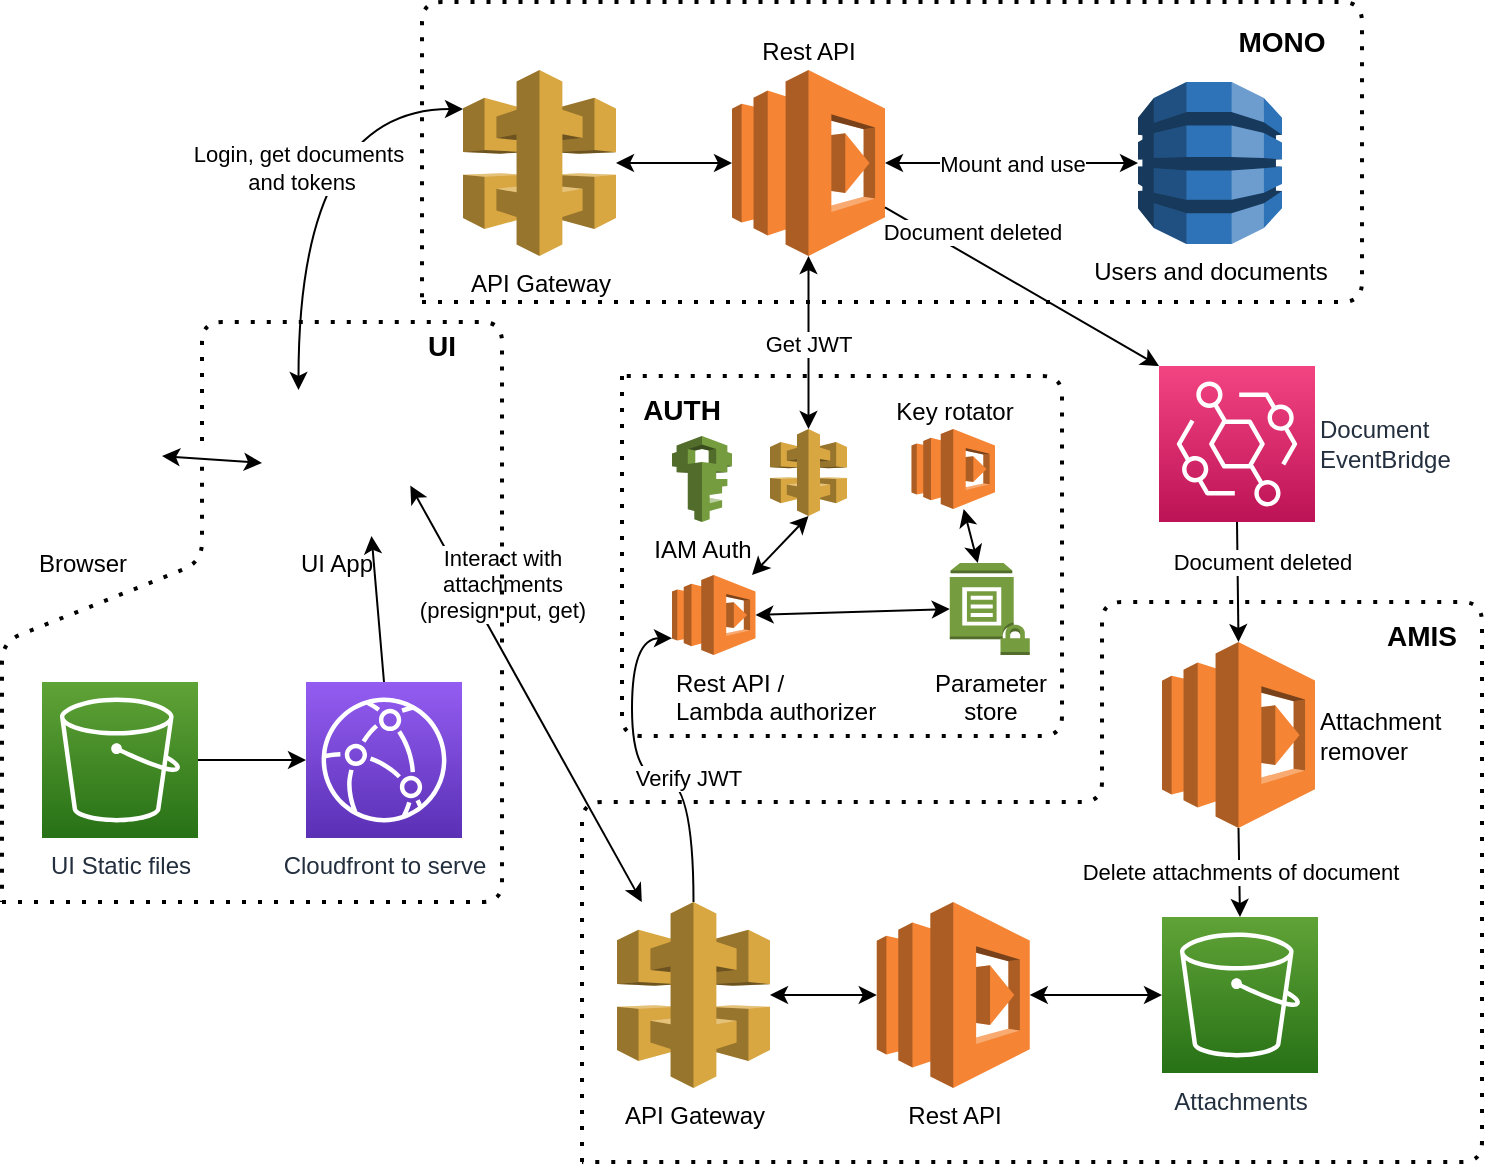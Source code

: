 <mxfile version="14.1.8" type="device"><diagram id="4nD24kyhNnZfybOpgB32" name="Page-1"><mxGraphModel dx="786" dy="1399" grid="1" gridSize="10" guides="1" tooltips="1" connect="1" arrows="1" fold="1" page="1" pageScale="1" pageWidth="1169" pageHeight="827" math="0" shadow="0"><root><mxCell id="0"/><mxCell id="1" parent="0"/><mxCell id="bThmeE2XEwV2gDHUvzQi-26" value="Mount and use" style="edgeStyle=none;rounded=0;orthogonalLoop=1;jettySize=auto;html=1;startArrow=classic;startFill=1;exitX=1;exitY=0.5;exitDx=0;exitDy=0;exitPerimeter=0;entryX=0;entryY=0.5;entryDx=0;entryDy=0;entryPerimeter=0;" parent="1" source="bThmeE2XEwV2gDHUvzQi-2" target="bThmeE2XEwV2gDHUvzQi-29" edge="1"><mxGeometry relative="1" as="geometry"><mxPoint x="550" y="191.5" as="targetPoint"/></mxGeometry></mxCell><mxCell id="bThmeE2XEwV2gDHUvzQi-47" value="Get JWT" style="rounded=0;orthogonalLoop=1;jettySize=auto;html=1;startArrow=classic;startFill=1;" parent="1" source="bThmeE2XEwV2gDHUvzQi-2" target="bThmeE2XEwV2gDHUvzQi-55" edge="1"><mxGeometry relative="1" as="geometry"/></mxCell><mxCell id="bThmeE2XEwV2gDHUvzQi-2" value="Rest API" style="outlineConnect=0;dashed=0;verticalLabelPosition=top;verticalAlign=bottom;align=center;html=1;shape=mxgraph.aws3.lambda;fillColor=#F58534;gradientColor=none;labelPosition=center;" parent="1" vertex="1"><mxGeometry x="375" y="14" width="76.5" height="93" as="geometry"/></mxCell><mxCell id="bThmeE2XEwV2gDHUvzQi-4" style="rounded=0;orthogonalLoop=1;jettySize=auto;html=1;entryX=0;entryY=0.5;entryDx=0;entryDy=0;entryPerimeter=0;startArrow=classic;startFill=1;" parent="1" source="bThmeE2XEwV2gDHUvzQi-3" target="bThmeE2XEwV2gDHUvzQi-2" edge="1"><mxGeometry relative="1" as="geometry"/></mxCell><mxCell id="bThmeE2XEwV2gDHUvzQi-7" style="edgeStyle=none;rounded=0;orthogonalLoop=1;jettySize=auto;html=1;entryX=1;entryY=0.5;entryDx=0;entryDy=0;startArrow=classic;startFill=1;exitX=0;exitY=0.5;exitDx=0;exitDy=0;" parent="1" source="bThmeE2XEwV2gDHUvzQi-37" target="bThmeE2XEwV2gDHUvzQi-36" edge="1"><mxGeometry relative="1" as="geometry"/></mxCell><mxCell id="bThmeE2XEwV2gDHUvzQi-3" value="API Gateway" style="outlineConnect=0;dashed=0;verticalLabelPosition=bottom;verticalAlign=top;align=center;html=1;shape=mxgraph.aws3.api_gateway;fillColor=#D9A741;gradientColor=none;" parent="1" vertex="1"><mxGeometry x="240.5" y="14" width="76.5" height="93" as="geometry"/></mxCell><mxCell id="bThmeE2XEwV2gDHUvzQi-19" value="Attachments" style="points=[[0,0,0],[0.25,0,0],[0.5,0,0],[0.75,0,0],[1,0,0],[0,1,0],[0.25,1,0],[0.5,1,0],[0.75,1,0],[1,1,0],[0,0.25,0],[0,0.5,0],[0,0.75,0],[1,0.25,0],[1,0.5,0],[1,0.75,0]];outlineConnect=0;fontColor=#232F3E;gradientColor=#60A337;gradientDirection=north;fillColor=#277116;strokeColor=#ffffff;dashed=0;verticalLabelPosition=bottom;verticalAlign=top;align=center;html=1;fontSize=12;fontStyle=0;aspect=fixed;shape=mxgraph.aws4.resourceIcon;resIcon=mxgraph.aws4.s3;" parent="1" vertex="1"><mxGeometry x="590" y="437.5" width="78" height="78" as="geometry"/></mxCell><mxCell id="bThmeE2XEwV2gDHUvzQi-29" value="Users and documents" style="outlineConnect=0;dashed=0;verticalLabelPosition=bottom;verticalAlign=top;align=center;html=1;shape=mxgraph.aws3.dynamo_db;fillColor=#2E73B8;gradientColor=none;" parent="1" vertex="1"><mxGeometry x="578" y="20" width="72" height="81" as="geometry"/></mxCell><mxCell id="bThmeE2XEwV2gDHUvzQi-32" value="Cloudfront to serve" style="points=[[0,0,0],[0.25,0,0],[0.5,0,0],[0.75,0,0],[1,0,0],[0,1,0],[0.25,1,0],[0.5,1,0],[0.75,1,0],[1,1,0],[0,0.25,0],[0,0.5,0],[0,0.75,0],[1,0.25,0],[1,0.5,0],[1,0.75,0]];outlineConnect=0;fontColor=#232F3E;gradientColor=#945DF2;gradientDirection=north;fillColor=#5A30B5;strokeColor=#ffffff;dashed=0;verticalLabelPosition=bottom;verticalAlign=top;align=center;html=1;fontSize=12;fontStyle=0;aspect=fixed;shape=mxgraph.aws4.resourceIcon;resIcon=mxgraph.aws4.cloudfront;" parent="1" vertex="1"><mxGeometry x="162" y="320" width="78" height="78" as="geometry"/></mxCell><mxCell id="bThmeE2XEwV2gDHUvzQi-33" value="UI Static files" style="points=[[0,0,0],[0.25,0,0],[0.5,0,0],[0.75,0,0],[1,0,0],[0,1,0],[0.25,1,0],[0.5,1,0],[0.75,1,0],[1,1,0],[0,0.25,0],[0,0.5,0],[0,0.75,0],[1,0.25,0],[1,0.5,0],[1,0.75,0]];outlineConnect=0;fontColor=#232F3E;gradientColor=#60A337;gradientDirection=north;fillColor=#277116;strokeColor=#ffffff;dashed=0;verticalLabelPosition=bottom;verticalAlign=top;align=center;html=1;fontSize=12;fontStyle=0;aspect=fixed;shape=mxgraph.aws4.resourceIcon;resIcon=mxgraph.aws4.s3;" parent="1" vertex="1"><mxGeometry x="30" y="320" width="78" height="78" as="geometry"/></mxCell><mxCell id="bThmeE2XEwV2gDHUvzQi-36" value="Browser" style="shape=image;html=1;verticalAlign=top;verticalLabelPosition=bottom;labelBackgroundColor=#ffffff;imageAspect=0;aspect=fixed;image=https://cdn1.iconfinder.com/data/icons/all_google_icons_symbols_by_carlosjj-du/128/chromium.png;align=center;" parent="1" vertex="1"><mxGeometry x="10" y="167" width="80" height="80" as="geometry"/></mxCell><mxCell id="bThmeE2XEwV2gDHUvzQi-37" value="UI App" style="shape=image;html=1;verticalAlign=top;verticalLabelPosition=bottom;labelBackgroundColor=#ffffff;imageAspect=0;aspect=fixed;image=https://cdn4.iconfinder.com/data/icons/logos-and-brands/512/367_Vuejs_logo-128.png;align=center;" parent="1" vertex="1"><mxGeometry x="140" y="174" width="73" height="73" as="geometry"/></mxCell><mxCell id="bThmeE2XEwV2gDHUvzQi-38" value="Login, get documents&lt;br&gt;&amp;nbsp;and&amp;nbsp;tokens" style="rounded=0;orthogonalLoop=1;jettySize=auto;html=1;edgeStyle=orthogonalEdgeStyle;curved=1;exitX=0.25;exitY=0;exitDx=0;exitDy=0;entryX=0;entryY=0.21;entryDx=0;entryDy=0;entryPerimeter=0;startArrow=classic;startFill=1;" parent="1" source="bThmeE2XEwV2gDHUvzQi-37" target="bThmeE2XEwV2gDHUvzQi-3" edge="1"><mxGeometry relative="1" as="geometry"><mxPoint x="120" y="126.08" as="sourcePoint"/><mxPoint x="178.5" y="126.08" as="targetPoint"/></mxGeometry></mxCell><mxCell id="bThmeE2XEwV2gDHUvzQi-39" style="rounded=0;orthogonalLoop=1;jettySize=auto;html=1;entryX=0.75;entryY=1;entryDx=0;entryDy=0;exitX=0.5;exitY=0;exitDx=0;exitDy=0;exitPerimeter=0;" parent="1" source="bThmeE2XEwV2gDHUvzQi-32" target="bThmeE2XEwV2gDHUvzQi-37" edge="1"><mxGeometry relative="1" as="geometry"><mxPoint x="240" y="270" as="sourcePoint"/><mxPoint x="298.5" y="270" as="targetPoint"/></mxGeometry></mxCell><mxCell id="bThmeE2XEwV2gDHUvzQi-40" style="rounded=0;orthogonalLoop=1;jettySize=auto;html=1;entryX=0;entryY=0.5;entryDx=0;entryDy=0;exitX=1;exitY=0.5;exitDx=0;exitDy=0;exitPerimeter=0;entryPerimeter=0;" parent="1" source="bThmeE2XEwV2gDHUvzQi-33" target="bThmeE2XEwV2gDHUvzQi-32" edge="1"><mxGeometry relative="1" as="geometry"><mxPoint x="211.0" y="330" as="sourcePoint"/><mxPoint x="184.75" y="253.5" as="targetPoint"/></mxGeometry></mxCell><mxCell id="bThmeE2XEwV2gDHUvzQi-41" value="API Gateway" style="outlineConnect=0;dashed=0;verticalLabelPosition=bottom;verticalAlign=top;align=center;html=1;shape=mxgraph.aws3.api_gateway;fillColor=#D9A741;gradientColor=none;" parent="1" vertex="1"><mxGeometry x="317.5" y="430" width="76.5" height="93" as="geometry"/></mxCell><mxCell id="bThmeE2XEwV2gDHUvzQi-42" value="Rest API" style="outlineConnect=0;dashed=0;verticalLabelPosition=bottom;verticalAlign=top;align=center;html=1;shape=mxgraph.aws3.lambda;fillColor=#F58534;gradientColor=none;labelPosition=center;" parent="1" vertex="1"><mxGeometry x="447.38" y="430" width="76.5" height="93" as="geometry"/></mxCell><mxCell id="bThmeE2XEwV2gDHUvzQi-44" value="&lt;div&gt;&lt;span&gt;Rest&amp;nbsp;&lt;/span&gt;&lt;span&gt;API /&amp;nbsp;&lt;/span&gt;&lt;/div&gt;&lt;div&gt;&lt;span&gt;Lambda authorizer&lt;/span&gt;&lt;/div&gt;" style="outlineConnect=0;dashed=0;verticalLabelPosition=bottom;verticalAlign=top;align=left;html=1;shape=mxgraph.aws3.lambda;fillColor=#F58534;gradientColor=none;labelPosition=center;" parent="1" vertex="1"><mxGeometry x="345" y="266.5" width="41.75" height="40" as="geometry"/></mxCell><mxCell id="bThmeE2XEwV2gDHUvzQi-45" value="Attachment&lt;br&gt;remover" style="outlineConnect=0;dashed=0;verticalLabelPosition=middle;verticalAlign=middle;align=left;html=1;shape=mxgraph.aws3.lambda;fillColor=#F58534;gradientColor=none;labelPosition=right;" parent="1" vertex="1"><mxGeometry x="590" y="300" width="76.5" height="93" as="geometry"/></mxCell><mxCell id="bThmeE2XEwV2gDHUvzQi-48" value="Interact with &lt;br&gt;attachments&lt;br&gt;(presign put, get)" style="rounded=0;orthogonalLoop=1;jettySize=auto;html=1;startArrow=classic;startFill=1;exitX=1.016;exitY=0.655;exitDx=0;exitDy=0;exitPerimeter=0;" parent="1" source="bThmeE2XEwV2gDHUvzQi-37" target="bThmeE2XEwV2gDHUvzQi-41" edge="1"><mxGeometry x="-0.459" y="17" relative="1" as="geometry"><mxPoint x="423.25" y="183" as="sourcePoint"/><mxPoint x="423.25" y="230" as="targetPoint"/><mxPoint y="1" as="offset"/></mxGeometry></mxCell><mxCell id="bThmeE2XEwV2gDHUvzQi-50" value="Verify JWT" style="rounded=0;orthogonalLoop=1;jettySize=auto;html=1;startArrow=classic;startFill=1;exitX=0;exitY=0.79;exitDx=0;exitDy=0;exitPerimeter=0;edgeStyle=orthogonalEdgeStyle;curved=1;endArrow=none;endFill=0;" parent="1" source="bThmeE2XEwV2gDHUvzQi-44" target="bThmeE2XEwV2gDHUvzQi-41" edge="1"><mxGeometry x="0.3" relative="1" as="geometry"><mxPoint x="204.168" y="228.315" as="sourcePoint"/><mxPoint x="311.518" y="370" as="targetPoint"/><mxPoint as="offset"/></mxGeometry></mxCell><mxCell id="bThmeE2XEwV2gDHUvzQi-51" style="rounded=0;orthogonalLoop=1;jettySize=auto;html=1;entryX=0;entryY=0.5;entryDx=0;entryDy=0;entryPerimeter=0;startArrow=classic;startFill=1;" parent="1" source="bThmeE2XEwV2gDHUvzQi-41" target="bThmeE2XEwV2gDHUvzQi-42" edge="1"><mxGeometry relative="1" as="geometry"><mxPoint x="326.5" y="136.5" as="sourcePoint"/><mxPoint x="385" y="136.5" as="targetPoint"/></mxGeometry></mxCell><mxCell id="bThmeE2XEwV2gDHUvzQi-52" style="rounded=0;orthogonalLoop=1;jettySize=auto;html=1;entryX=0;entryY=0.5;entryDx=0;entryDy=0;entryPerimeter=0;startArrow=classic;startFill=1;exitX=1;exitY=0.5;exitDx=0;exitDy=0;exitPerimeter=0;" parent="1" source="bThmeE2XEwV2gDHUvzQi-42" target="bThmeE2XEwV2gDHUvzQi-19" edge="1"><mxGeometry relative="1" as="geometry"><mxPoint x="530" y="422" as="sourcePoint"/><mxPoint x="600" y="433.97" as="targetPoint"/></mxGeometry></mxCell><mxCell id="bThmeE2XEwV2gDHUvzQi-54" value="IAM Auth" style="outlineConnect=0;dashed=0;verticalLabelPosition=bottom;verticalAlign=top;align=center;html=1;shape=mxgraph.aws3.iam;fillColor=#759C3E;gradientColor=none;" parent="1" vertex="1"><mxGeometry x="345" y="197" width="30" height="43" as="geometry"/></mxCell><mxCell id="bThmeE2XEwV2gDHUvzQi-55" value="" style="outlineConnect=0;dashed=0;verticalLabelPosition=bottom;verticalAlign=top;align=center;html=1;shape=mxgraph.aws3.api_gateway;fillColor=#D9A741;gradientColor=none;" parent="1" vertex="1"><mxGeometry x="394" y="193.5" width="38.5" height="43.5" as="geometry"/></mxCell><mxCell id="bThmeE2XEwV2gDHUvzQi-64" style="rounded=0;orthogonalLoop=1;jettySize=auto;html=1;startArrow=classic;startFill=1;exitX=0.5;exitY=1;exitDx=0;exitDy=0;exitPerimeter=0;" parent="1" source="bThmeE2XEwV2gDHUvzQi-55" target="bThmeE2XEwV2gDHUvzQi-44" edge="1"><mxGeometry relative="1" as="geometry"><mxPoint x="326.5" y="104.012" as="sourcePoint"/><mxPoint x="385" y="89.5" as="targetPoint"/></mxGeometry></mxCell><mxCell id="bThmeE2XEwV2gDHUvzQi-66" value="Document deleted" style="rounded=0;orthogonalLoop=1;jettySize=auto;html=1;startArrow=classic;startFill=1;endArrow=none;endFill=0;exitX=0;exitY=0;exitDx=0;exitDy=0;exitPerimeter=0;" parent="1" target="bThmeE2XEwV2gDHUvzQi-2" edge="1" source="LDao-yfN2T0sZnaLh0W3-1"><mxGeometry x="0.462" y="-12" relative="1" as="geometry"><mxPoint x="570" y="170" as="sourcePoint"/><mxPoint x="500" y="167" as="targetPoint"/><mxPoint y="1" as="offset"/></mxGeometry></mxCell><mxCell id="bThmeE2XEwV2gDHUvzQi-67" value="Document deleted" style="rounded=0;orthogonalLoop=1;jettySize=auto;html=1;startArrow=classic;startFill=1;endArrow=none;endFill=0;exitX=0.5;exitY=0;exitDx=0;exitDy=0;exitPerimeter=0;entryX=0.5;entryY=1;entryDx=0;entryDy=0;entryPerimeter=0;" parent="1" source="bThmeE2XEwV2gDHUvzQi-45" edge="1" target="LDao-yfN2T0sZnaLh0W3-1"><mxGeometry x="0.328" y="-12" relative="1" as="geometry"><mxPoint x="584.5" y="222.256" as="sourcePoint"/><mxPoint x="609" y="218" as="targetPoint"/><mxPoint as="offset"/></mxGeometry></mxCell><mxCell id="bThmeE2XEwV2gDHUvzQi-68" value="Delete attachments of document" style="rounded=0;orthogonalLoop=1;jettySize=auto;html=1;startArrow=classic;startFill=1;endArrow=none;endFill=0;exitX=0.5;exitY=0;exitDx=0;exitDy=0;exitPerimeter=0;entryX=0.5;entryY=1;entryDx=0;entryDy=0;entryPerimeter=0;" parent="1" source="bThmeE2XEwV2gDHUvzQi-19" target="bThmeE2XEwV2gDHUvzQi-45" edge="1"><mxGeometry relative="1" as="geometry"><mxPoint x="619.75" y="270" as="sourcePoint"/><mxPoint x="619" y="228" as="targetPoint"/></mxGeometry></mxCell><mxCell id="bThmeE2XEwV2gDHUvzQi-71" value="Key rotator" style="outlineConnect=0;dashed=0;verticalLabelPosition=top;verticalAlign=bottom;align=center;html=1;shape=mxgraph.aws3.lambda;fillColor=#F58534;gradientColor=none;labelPosition=center;" parent="1" vertex="1"><mxGeometry x="464.75" y="193.5" width="41.75" height="40" as="geometry"/></mxCell><mxCell id="bThmeE2XEwV2gDHUvzQi-75" style="rounded=0;orthogonalLoop=1;jettySize=auto;html=1;startArrow=classic;startFill=1;" parent="1" source="bThmeE2XEwV2gDHUvzQi-71" target="BcTZ_dlRUWB026lvlH_N-8" edge="1"><mxGeometry relative="1" as="geometry"><mxPoint x="423.25" y="247" as="sourcePoint"/><mxPoint x="486.81" y="263.5" as="targetPoint"/></mxGeometry></mxCell><mxCell id="bThmeE2XEwV2gDHUvzQi-76" style="rounded=0;orthogonalLoop=1;jettySize=auto;html=1;startArrow=classic;startFill=1;exitX=1;exitY=0.5;exitDx=0;exitDy=0;exitPerimeter=0;entryX=0;entryY=0.5;entryDx=0;entryDy=0;entryPerimeter=0;" parent="1" source="bThmeE2XEwV2gDHUvzQi-44" target="BcTZ_dlRUWB026lvlH_N-8" edge="1"><mxGeometry relative="1" as="geometry"><mxPoint x="495.627" y="243.5" as="sourcePoint"/><mxPoint x="467.12" y="281.5" as="targetPoint"/></mxGeometry></mxCell><mxCell id="LDao-yfN2T0sZnaLh0W3-1" value="Document&lt;br&gt;EventBridge" style="points=[[0,0,0],[0.25,0,0],[0.5,0,0],[0.75,0,0],[1,0,0],[0,1,0],[0.25,1,0],[0.5,1,0],[0.75,1,0],[1,1,0],[0,0.25,0],[0,0.5,0],[0,0.75,0],[1,0.25,0],[1,0.5,0],[1,0.75,0]];outlineConnect=0;fontColor=#232F3E;gradientColor=#F34482;gradientDirection=north;fillColor=#BC1356;strokeColor=#ffffff;dashed=0;verticalLabelPosition=middle;verticalAlign=middle;align=left;html=1;fontSize=12;fontStyle=0;aspect=fixed;shape=mxgraph.aws4.resourceIcon;resIcon=mxgraph.aws4.eventbridge;labelPosition=right;" parent="1" vertex="1"><mxGeometry x="588.5" y="162" width="78" height="78" as="geometry"/></mxCell><mxCell id="LDao-yfN2T0sZnaLh0W3-2" value="" style="endArrow=none;dashed=1;html=1;dashPattern=1 3;strokeWidth=2;" parent="1" edge="1"><mxGeometry width="50" height="50" relative="1" as="geometry"><mxPoint x="300" y="560" as="sourcePoint"/><mxPoint x="300" y="560" as="targetPoint"/><Array as="points"><mxPoint x="300" y="380"/><mxPoint x="560" y="380"/><mxPoint x="560" y="280"/><mxPoint x="750" y="280"/><mxPoint x="750" y="560"/></Array></mxGeometry></mxCell><mxCell id="LDao-yfN2T0sZnaLh0W3-3" value="" style="endArrow=none;dashed=1;html=1;dashPattern=1 3;strokeWidth=2;rounded=1;jumpStyle=gap;" parent="1" edge="1"><mxGeometry width="50" height="50" relative="1" as="geometry"><mxPoint x="10" y="430" as="sourcePoint"/><mxPoint x="10" y="430" as="targetPoint"/><Array as="points"><mxPoint x="260" y="430"/><mxPoint x="260" y="230"/><mxPoint x="260" y="140"/><mxPoint x="200" y="140"/><mxPoint x="110" y="140"/><mxPoint x="110" y="260"/><mxPoint x="10" y="300"/></Array></mxGeometry></mxCell><mxCell id="LDao-yfN2T0sZnaLh0W3-5" value="&lt;b&gt;&lt;font style=&quot;font-size: 14px&quot;&gt;UI&lt;/font&gt;&lt;/b&gt;" style="text;html=1;strokeColor=none;fillColor=none;align=center;verticalAlign=middle;whiteSpace=wrap;rounded=0;" parent="1" vertex="1"><mxGeometry x="210" y="142" width="40" height="20" as="geometry"/></mxCell><mxCell id="BcTZ_dlRUWB026lvlH_N-2" value="" style="endArrow=none;dashed=1;html=1;dashPattern=1 3;strokeWidth=2;" edge="1" parent="1"><mxGeometry width="50" height="50" relative="1" as="geometry"><mxPoint x="220" y="130" as="sourcePoint"/><mxPoint x="220" y="130" as="targetPoint"/><Array as="points"><mxPoint x="690" y="130"/><mxPoint x="690" y="-20"/><mxPoint x="220" y="-20"/></Array></mxGeometry></mxCell><mxCell id="BcTZ_dlRUWB026lvlH_N-4" value="&lt;b&gt;&lt;font style=&quot;font-size: 14px&quot;&gt;AMIS&lt;/font&gt;&lt;/b&gt;" style="text;html=1;strokeColor=none;fillColor=none;align=center;verticalAlign=middle;whiteSpace=wrap;rounded=0;" vertex="1" parent="1"><mxGeometry x="700" y="286.5" width="40" height="20" as="geometry"/></mxCell><mxCell id="BcTZ_dlRUWB026lvlH_N-5" value="&lt;b&gt;&lt;font style=&quot;font-size: 14px&quot;&gt;MONO&lt;/font&gt;&lt;/b&gt;" style="text;html=1;strokeColor=none;fillColor=none;align=center;verticalAlign=middle;whiteSpace=wrap;rounded=0;" vertex="1" parent="1"><mxGeometry x="630" y="-10" width="40" height="20" as="geometry"/></mxCell><mxCell id="BcTZ_dlRUWB026lvlH_N-6" value="" style="endArrow=none;dashed=1;html=1;dashPattern=1 3;strokeWidth=2;" edge="1" parent="1"><mxGeometry width="50" height="50" relative="1" as="geometry"><mxPoint x="320" y="167" as="sourcePoint"/><mxPoint x="320" y="167" as="targetPoint"/><Array as="points"><mxPoint x="320" y="347"/><mxPoint x="540" y="347"/><mxPoint x="540" y="167"/></Array></mxGeometry></mxCell><mxCell id="BcTZ_dlRUWB026lvlH_N-7" value="&lt;b&gt;&lt;font style=&quot;font-size: 14px&quot;&gt;AUTH&lt;/font&gt;&lt;/b&gt;" style="text;html=1;strokeColor=none;fillColor=none;align=center;verticalAlign=middle;whiteSpace=wrap;rounded=0;" vertex="1" parent="1"><mxGeometry x="330" y="173.5" width="40" height="20" as="geometry"/></mxCell><mxCell id="BcTZ_dlRUWB026lvlH_N-8" value="Parameter&lt;br&gt;store" style="outlineConnect=0;dashed=0;verticalLabelPosition=bottom;verticalAlign=top;align=center;html=1;shape=mxgraph.aws3.parameter_store;fillColor=#759C3E;gradientColor=none;" vertex="1" parent="1"><mxGeometry x="483.88" y="260.5" width="40" height="46" as="geometry"/></mxCell></root></mxGraphModel></diagram></mxfile>